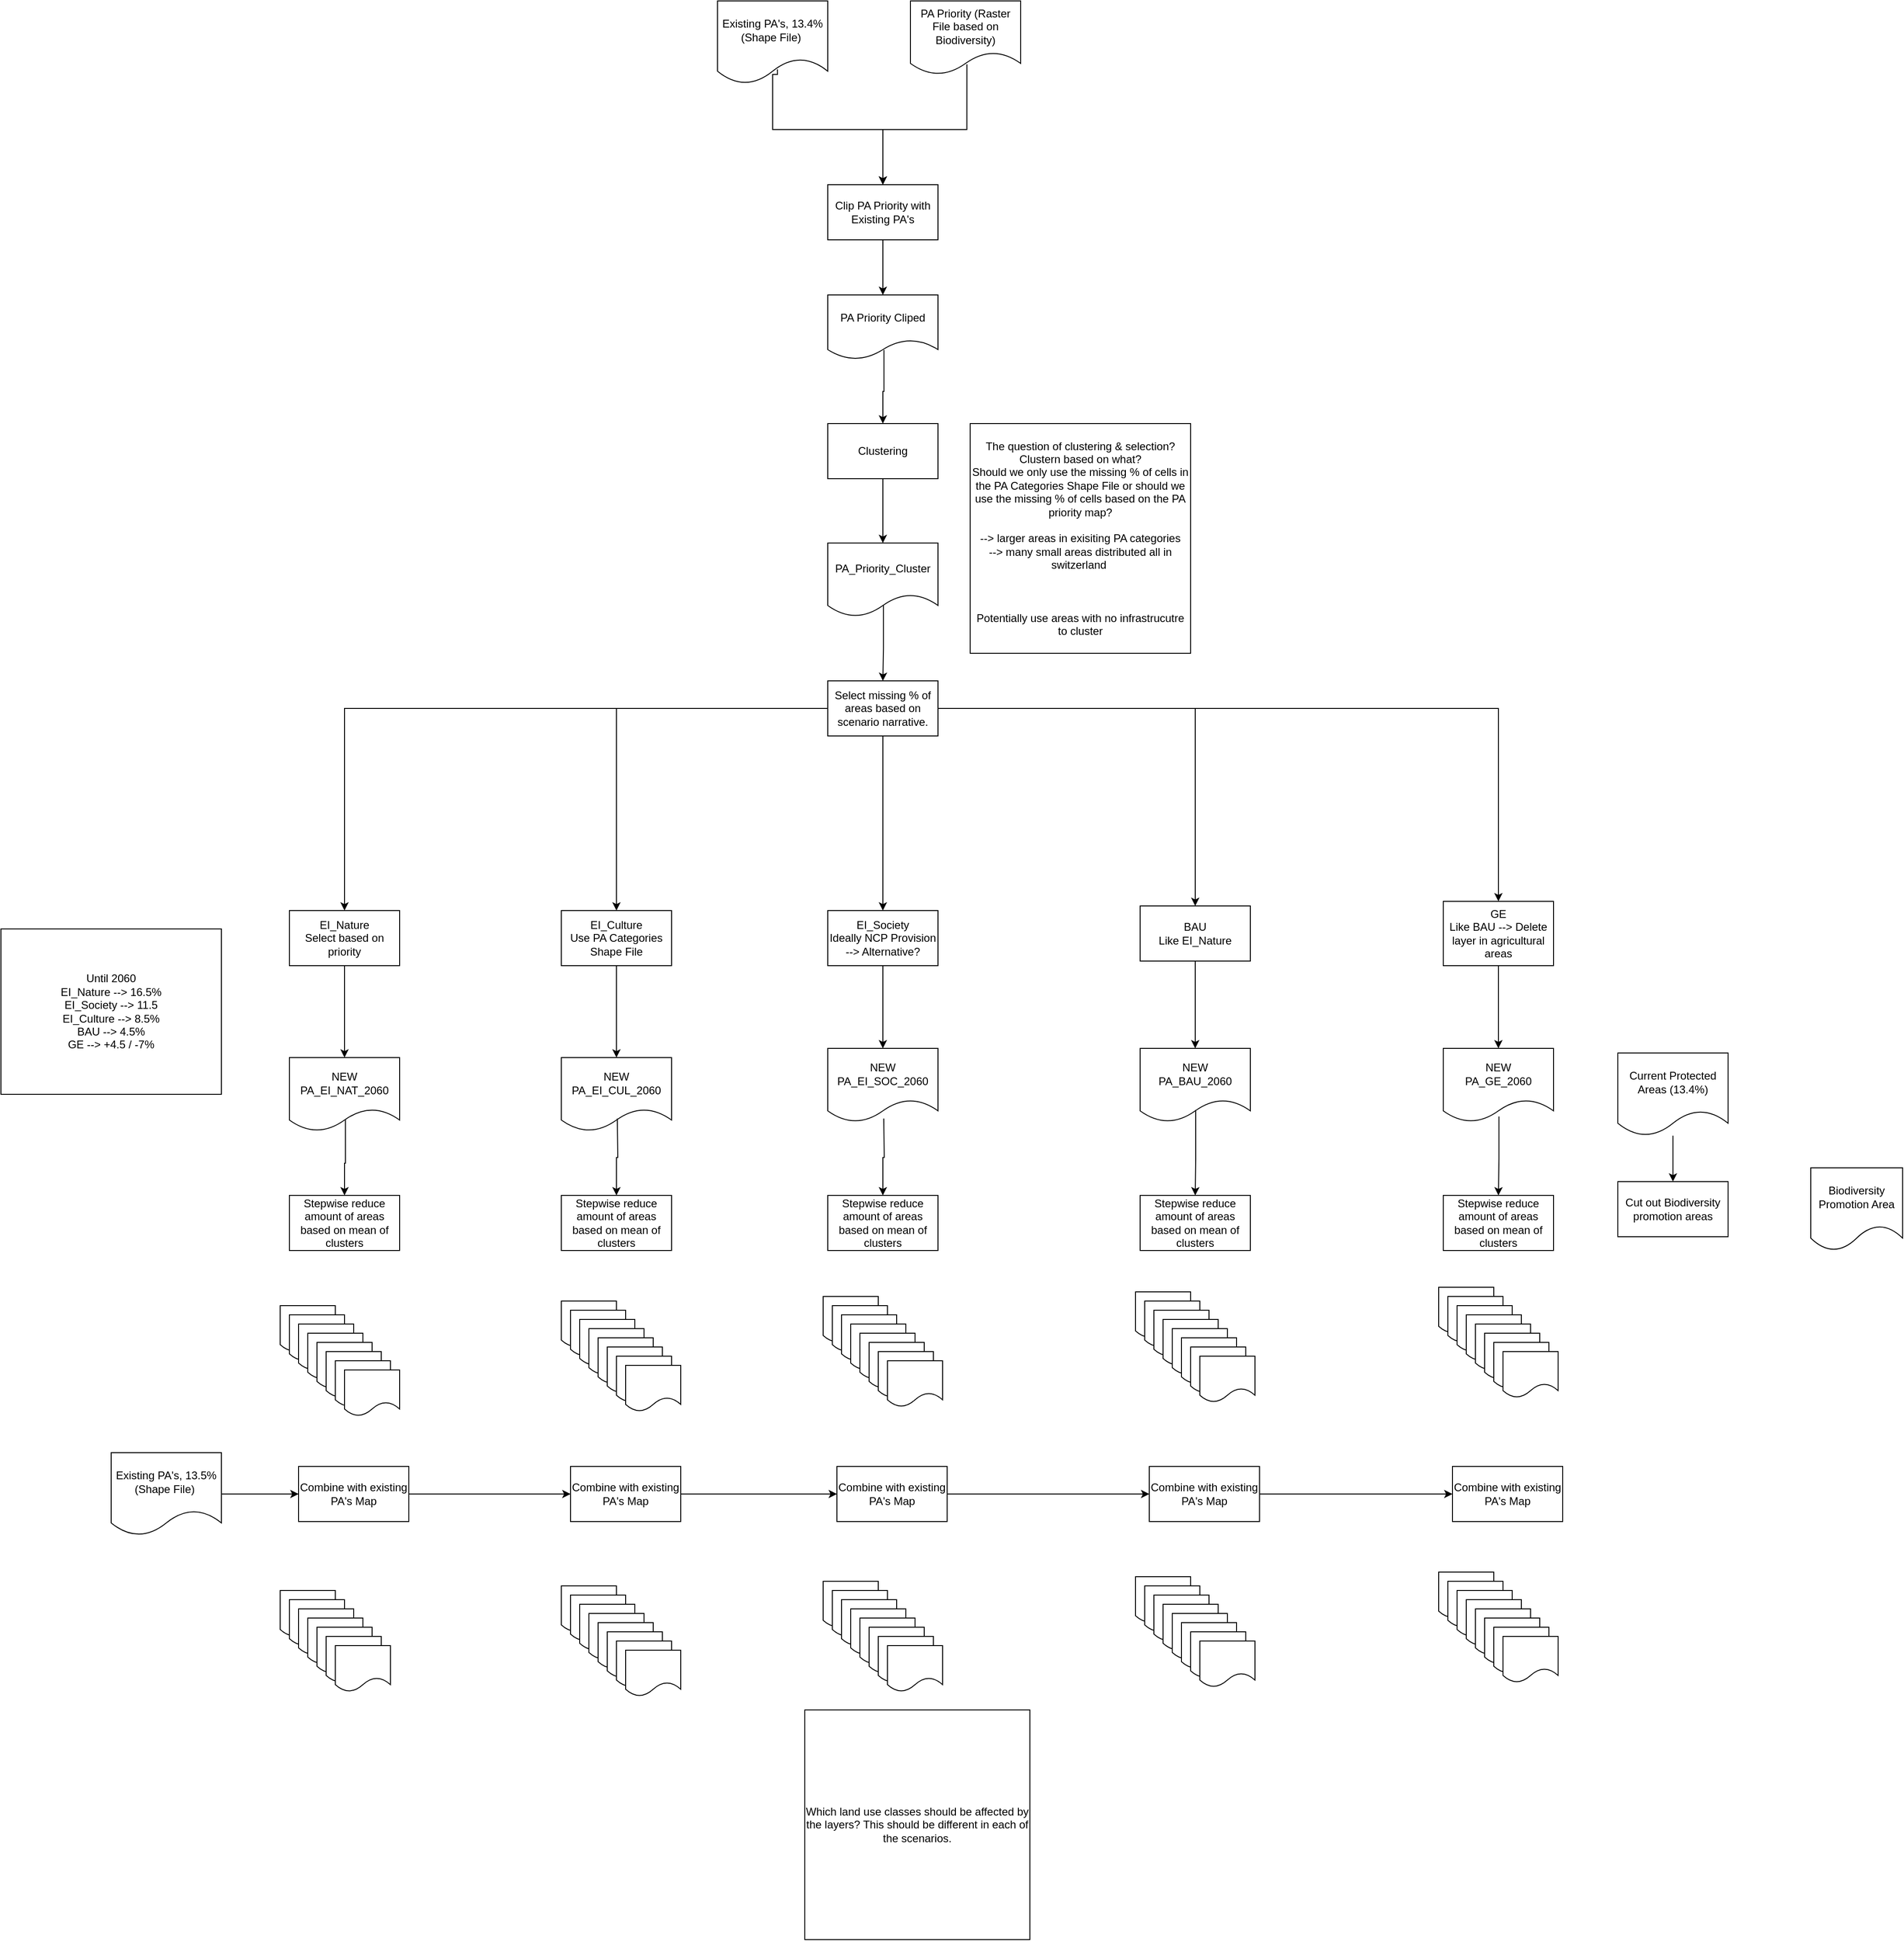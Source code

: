 <mxfile version="20.8.10" type="device"><diagram name="Seite-1" id="sb3g8Ye7472de3rZ67UT"><mxGraphModel dx="1969" dy="2236" grid="1" gridSize="10" guides="1" tooltips="1" connect="1" arrows="1" fold="1" page="1" pageScale="1" pageWidth="827" pageHeight="1169" math="0" shadow="0"><root><mxCell id="0"/><mxCell id="1" parent="0"/><mxCell id="fhzwxdYgVy-Y6eBupr3U-138" value="" style="edgeStyle=orthogonalEdgeStyle;rounded=0;orthogonalLoop=1;jettySize=auto;html=1;exitX=0.508;exitY=0.83;exitDx=0;exitDy=0;exitPerimeter=0;" edge="1" parent="1" source="fhzwxdYgVy-Y6eBupr3U-39" target="fhzwxdYgVy-Y6eBupr3U-137"><mxGeometry relative="1" as="geometry"><mxPoint x="414" y="870" as="sourcePoint"/></mxGeometry></mxCell><mxCell id="fhzwxdYgVy-Y6eBupr3U-39" value="NEW&lt;br&gt;PA_EI_NAT_2060" style="shape=document;whiteSpace=wrap;html=1;boundedLbl=1;" vertex="1" parent="1"><mxGeometry x="354" y="810" width="120" height="80" as="geometry"/></mxCell><mxCell id="fhzwxdYgVy-Y6eBupr3U-64" value="" style="edgeStyle=orthogonalEdgeStyle;rounded=0;orthogonalLoop=1;jettySize=auto;html=1;" edge="1" parent="1" source="fhzwxdYgVy-Y6eBupr3U-62" target="fhzwxdYgVy-Y6eBupr3U-63"><mxGeometry relative="1" as="geometry"/></mxCell><mxCell id="fhzwxdYgVy-Y6eBupr3U-62" value="Current Protected Areas (13.4%)" style="shape=document;whiteSpace=wrap;html=1;boundedLbl=1;" vertex="1" parent="1"><mxGeometry x="1800" y="805" width="120" height="90" as="geometry"/></mxCell><mxCell id="fhzwxdYgVy-Y6eBupr3U-63" value="Cut out Biodiversity promotion areas" style="whiteSpace=wrap;html=1;" vertex="1" parent="1"><mxGeometry x="1800" y="945" width="120" height="60" as="geometry"/></mxCell><mxCell id="fhzwxdYgVy-Y6eBupr3U-65" value="Biodiversity Promotion Area" style="shape=document;whiteSpace=wrap;html=1;boundedLbl=1;" vertex="1" parent="1"><mxGeometry x="2010" y="930" width="100" height="90" as="geometry"/></mxCell><mxCell id="fhzwxdYgVy-Y6eBupr3U-73" value="" style="edgeStyle=orthogonalEdgeStyle;rounded=0;orthogonalLoop=1;jettySize=auto;html=1;exitX=0.544;exitY=0.828;exitDx=0;exitDy=0;exitPerimeter=0;" edge="1" parent="1" source="fhzwxdYgVy-Y6eBupr3U-68" target="fhzwxdYgVy-Y6eBupr3U-72"><mxGeometry relative="1" as="geometry"><Array as="points"><mxPoint x="885" y="-260"/><mxPoint x="880" y="-260"/><mxPoint x="880" y="-200"/><mxPoint x="1000" y="-200"/></Array></mxGeometry></mxCell><mxCell id="fhzwxdYgVy-Y6eBupr3U-68" value="Existing PA's, 13.4%&lt;br&gt;(Shape File)&amp;nbsp;" style="shape=document;whiteSpace=wrap;html=1;boundedLbl=1;" vertex="1" parent="1"><mxGeometry x="820" y="-340" width="120" height="90" as="geometry"/></mxCell><mxCell id="fhzwxdYgVy-Y6eBupr3U-75" value="" style="edgeStyle=orthogonalEdgeStyle;rounded=0;orthogonalLoop=1;jettySize=auto;html=1;entryX=0.5;entryY=0;entryDx=0;entryDy=0;exitX=0.512;exitY=0.863;exitDx=0;exitDy=0;exitPerimeter=0;" edge="1" parent="1" source="fhzwxdYgVy-Y6eBupr3U-69" target="fhzwxdYgVy-Y6eBupr3U-72"><mxGeometry relative="1" as="geometry"><mxPoint x="1090" y="-140" as="targetPoint"/></mxGeometry></mxCell><mxCell id="fhzwxdYgVy-Y6eBupr3U-69" value="PA Priority (Raster File&amp;nbsp;based on Biodiversity)" style="shape=document;whiteSpace=wrap;html=1;boundedLbl=1;" vertex="1" parent="1"><mxGeometry x="1030" y="-340" width="120" height="80" as="geometry"/></mxCell><mxCell id="fhzwxdYgVy-Y6eBupr3U-77" value="" style="edgeStyle=orthogonalEdgeStyle;rounded=0;orthogonalLoop=1;jettySize=auto;html=1;" edge="1" parent="1" source="fhzwxdYgVy-Y6eBupr3U-72" target="fhzwxdYgVy-Y6eBupr3U-76"><mxGeometry relative="1" as="geometry"/></mxCell><mxCell id="fhzwxdYgVy-Y6eBupr3U-72" value="Clip PA Priority with Existing PA's" style="whiteSpace=wrap;html=1;" vertex="1" parent="1"><mxGeometry x="940" y="-140" width="120" height="60" as="geometry"/></mxCell><mxCell id="fhzwxdYgVy-Y6eBupr3U-79" value="" style="edgeStyle=orthogonalEdgeStyle;rounded=0;orthogonalLoop=1;jettySize=auto;html=1;exitX=0.51;exitY=0.856;exitDx=0;exitDy=0;exitPerimeter=0;" edge="1" parent="1" source="fhzwxdYgVy-Y6eBupr3U-76" target="fhzwxdYgVy-Y6eBupr3U-78"><mxGeometry relative="1" as="geometry"/></mxCell><mxCell id="fhzwxdYgVy-Y6eBupr3U-76" value="PA Priority Cliped" style="shape=document;whiteSpace=wrap;html=1;boundedLbl=1;" vertex="1" parent="1"><mxGeometry x="940" y="-20" width="120" height="70" as="geometry"/></mxCell><mxCell id="fhzwxdYgVy-Y6eBupr3U-82" value="" style="edgeStyle=orthogonalEdgeStyle;rounded=0;orthogonalLoop=1;jettySize=auto;html=1;" edge="1" parent="1" source="fhzwxdYgVy-Y6eBupr3U-78" target="fhzwxdYgVy-Y6eBupr3U-81"><mxGeometry relative="1" as="geometry"/></mxCell><mxCell id="fhzwxdYgVy-Y6eBupr3U-78" value="Clustering" style="whiteSpace=wrap;html=1;" vertex="1" parent="1"><mxGeometry x="940" y="120" width="120" height="60" as="geometry"/></mxCell><mxCell id="fhzwxdYgVy-Y6eBupr3U-80" value="The question of clustering &amp;amp; selection?&lt;br&gt;Clustern based on what?&lt;br&gt;Should we only use the missing % of cells in the PA Categories Shape File or should we use the missing % of cells based on the PA priority map?&lt;br&gt;&lt;br&gt;--&amp;gt; larger areas in exisiting PA categories&lt;br&gt;--&amp;gt; many small areas distributed all in switzerland&amp;nbsp;&lt;br&gt;&lt;br&gt;&lt;br&gt;&lt;br&gt;Potentially use areas with no infrastrucutre to cluster" style="whiteSpace=wrap;html=1;" vertex="1" parent="1"><mxGeometry x="1095" y="120" width="240" height="250" as="geometry"/></mxCell><mxCell id="fhzwxdYgVy-Y6eBupr3U-84" value="" style="edgeStyle=orthogonalEdgeStyle;rounded=0;orthogonalLoop=1;jettySize=auto;html=1;exitX=0.505;exitY=0.829;exitDx=0;exitDy=0;exitPerimeter=0;" edge="1" parent="1" source="fhzwxdYgVy-Y6eBupr3U-81" target="fhzwxdYgVy-Y6eBupr3U-83"><mxGeometry relative="1" as="geometry"/></mxCell><mxCell id="fhzwxdYgVy-Y6eBupr3U-81" value="PA_Priority_Cluster" style="shape=document;whiteSpace=wrap;html=1;boundedLbl=1;" vertex="1" parent="1"><mxGeometry x="940" y="250" width="120" height="80" as="geometry"/></mxCell><mxCell id="fhzwxdYgVy-Y6eBupr3U-88" value="" style="edgeStyle=orthogonalEdgeStyle;rounded=0;orthogonalLoop=1;jettySize=auto;html=1;" edge="1" parent="1" source="fhzwxdYgVy-Y6eBupr3U-83" target="fhzwxdYgVy-Y6eBupr3U-87"><mxGeometry relative="1" as="geometry"/></mxCell><mxCell id="fhzwxdYgVy-Y6eBupr3U-90" value="" style="edgeStyle=orthogonalEdgeStyle;rounded=0;orthogonalLoop=1;jettySize=auto;html=1;" edge="1" parent="1" source="fhzwxdYgVy-Y6eBupr3U-83" target="fhzwxdYgVy-Y6eBupr3U-89"><mxGeometry relative="1" as="geometry"/></mxCell><mxCell id="fhzwxdYgVy-Y6eBupr3U-93" style="edgeStyle=orthogonalEdgeStyle;rounded=0;orthogonalLoop=1;jettySize=auto;html=1;exitX=0.5;exitY=1;exitDx=0;exitDy=0;entryX=0.5;entryY=0;entryDx=0;entryDy=0;" edge="1" parent="1" source="fhzwxdYgVy-Y6eBupr3U-83" target="fhzwxdYgVy-Y6eBupr3U-91"><mxGeometry relative="1" as="geometry"/></mxCell><mxCell id="fhzwxdYgVy-Y6eBupr3U-98" style="edgeStyle=orthogonalEdgeStyle;rounded=0;orthogonalLoop=1;jettySize=auto;html=1;exitX=1;exitY=0.5;exitDx=0;exitDy=0;entryX=0.5;entryY=0;entryDx=0;entryDy=0;" edge="1" parent="1" source="fhzwxdYgVy-Y6eBupr3U-83" target="fhzwxdYgVy-Y6eBupr3U-95"><mxGeometry relative="1" as="geometry"/></mxCell><mxCell id="fhzwxdYgVy-Y6eBupr3U-99" style="edgeStyle=orthogonalEdgeStyle;rounded=0;orthogonalLoop=1;jettySize=auto;html=1;exitX=1;exitY=0.5;exitDx=0;exitDy=0;entryX=0.5;entryY=0;entryDx=0;entryDy=0;" edge="1" parent="1" source="fhzwxdYgVy-Y6eBupr3U-83" target="fhzwxdYgVy-Y6eBupr3U-94"><mxGeometry relative="1" as="geometry"/></mxCell><mxCell id="fhzwxdYgVy-Y6eBupr3U-83" value="Select missing % of areas based on scenario narrative." style="whiteSpace=wrap;html=1;" vertex="1" parent="1"><mxGeometry x="940" y="400" width="120" height="60" as="geometry"/></mxCell><mxCell id="fhzwxdYgVy-Y6eBupr3U-85" value="Until 2060&lt;br&gt;EI_Nature --&amp;gt; 16.5%&lt;br&gt;EI_Society --&amp;gt; 11.5&lt;br&gt;EI_Culture --&amp;gt; 8.5%&lt;br&gt;BAU --&amp;gt; 4.5%&lt;br&gt;GE --&amp;gt; +4.5 / -7%" style="whiteSpace=wrap;html=1;" vertex="1" parent="1"><mxGeometry x="40" y="670" width="240" height="180" as="geometry"/></mxCell><mxCell id="fhzwxdYgVy-Y6eBupr3U-105" style="edgeStyle=orthogonalEdgeStyle;rounded=0;orthogonalLoop=1;jettySize=auto;html=1;exitX=0.5;exitY=1;exitDx=0;exitDy=0;" edge="1" parent="1" source="fhzwxdYgVy-Y6eBupr3U-87" target="fhzwxdYgVy-Y6eBupr3U-101"><mxGeometry relative="1" as="geometry"/></mxCell><mxCell id="fhzwxdYgVy-Y6eBupr3U-87" value="EI_Culture&lt;br&gt;Use PA Categories Shape File&lt;br&gt;" style="whiteSpace=wrap;html=1;" vertex="1" parent="1"><mxGeometry x="650" y="650" width="120" height="60" as="geometry"/></mxCell><mxCell id="fhzwxdYgVy-Y6eBupr3U-100" style="edgeStyle=orthogonalEdgeStyle;rounded=0;orthogonalLoop=1;jettySize=auto;html=1;exitX=0.5;exitY=1;exitDx=0;exitDy=0;entryX=0.5;entryY=0;entryDx=0;entryDy=0;" edge="1" parent="1" source="fhzwxdYgVy-Y6eBupr3U-89" target="fhzwxdYgVy-Y6eBupr3U-39"><mxGeometry relative="1" as="geometry"/></mxCell><mxCell id="fhzwxdYgVy-Y6eBupr3U-89" value="EI_Nature&lt;br&gt;Select based on priority" style="whiteSpace=wrap;html=1;" vertex="1" parent="1"><mxGeometry x="354" y="650" width="120" height="60" as="geometry"/></mxCell><mxCell id="fhzwxdYgVy-Y6eBupr3U-106" style="edgeStyle=orthogonalEdgeStyle;rounded=0;orthogonalLoop=1;jettySize=auto;html=1;exitX=0.5;exitY=1;exitDx=0;exitDy=0;entryX=0.5;entryY=0;entryDx=0;entryDy=0;" edge="1" parent="1" source="fhzwxdYgVy-Y6eBupr3U-91" target="fhzwxdYgVy-Y6eBupr3U-102"><mxGeometry relative="1" as="geometry"/></mxCell><mxCell id="fhzwxdYgVy-Y6eBupr3U-91" value="EI_Society&lt;br&gt;Ideally NCP Provision --&amp;gt; Alternative?" style="whiteSpace=wrap;html=1;" vertex="1" parent="1"><mxGeometry x="940" y="650" width="120" height="60" as="geometry"/></mxCell><mxCell id="fhzwxdYgVy-Y6eBupr3U-107" style="edgeStyle=orthogonalEdgeStyle;rounded=0;orthogonalLoop=1;jettySize=auto;html=1;exitX=0.5;exitY=1;exitDx=0;exitDy=0;" edge="1" parent="1" source="fhzwxdYgVy-Y6eBupr3U-94" target="fhzwxdYgVy-Y6eBupr3U-103"><mxGeometry relative="1" as="geometry"/></mxCell><mxCell id="fhzwxdYgVy-Y6eBupr3U-94" value="BAU&lt;br&gt;Like EI_Nature" style="whiteSpace=wrap;html=1;" vertex="1" parent="1"><mxGeometry x="1280" y="645" width="120" height="60" as="geometry"/></mxCell><mxCell id="fhzwxdYgVy-Y6eBupr3U-108" style="edgeStyle=orthogonalEdgeStyle;rounded=0;orthogonalLoop=1;jettySize=auto;html=1;exitX=0.5;exitY=1;exitDx=0;exitDy=0;" edge="1" parent="1" source="fhzwxdYgVy-Y6eBupr3U-95" target="fhzwxdYgVy-Y6eBupr3U-104"><mxGeometry relative="1" as="geometry"/></mxCell><mxCell id="fhzwxdYgVy-Y6eBupr3U-95" value="GE&lt;br&gt;Like BAU --&amp;gt; Delete layer in agricultural areas" style="whiteSpace=wrap;html=1;" vertex="1" parent="1"><mxGeometry x="1610" y="640" width="120" height="70" as="geometry"/></mxCell><mxCell id="fhzwxdYgVy-Y6eBupr3U-101" value="NEW&lt;br&gt;PA_EI_CUL_2060" style="shape=document;whiteSpace=wrap;html=1;boundedLbl=1;" vertex="1" parent="1"><mxGeometry x="650" y="810" width="120" height="80" as="geometry"/></mxCell><mxCell id="fhzwxdYgVy-Y6eBupr3U-102" value="NEW&lt;br&gt;PA_EI_SOC_2060" style="shape=document;whiteSpace=wrap;html=1;boundedLbl=1;" vertex="1" parent="1"><mxGeometry x="940" y="800" width="120" height="80" as="geometry"/></mxCell><mxCell id="fhzwxdYgVy-Y6eBupr3U-103" value="NEW&lt;br&gt;PA_BAU_2060" style="shape=document;whiteSpace=wrap;html=1;boundedLbl=1;" vertex="1" parent="1"><mxGeometry x="1280" y="800" width="120" height="80" as="geometry"/></mxCell><mxCell id="fhzwxdYgVy-Y6eBupr3U-104" value="NEW&lt;br&gt;PA_GE_2060" style="shape=document;whiteSpace=wrap;html=1;boundedLbl=1;" vertex="1" parent="1"><mxGeometry x="1610" y="800" width="120" height="80" as="geometry"/></mxCell><mxCell id="fhzwxdYgVy-Y6eBupr3U-130" value="" style="edgeStyle=orthogonalEdgeStyle;rounded=0;orthogonalLoop=1;jettySize=auto;html=1;" edge="1" parent="1" source="fhzwxdYgVy-Y6eBupr3U-129" target="fhzwxdYgVy-Y6eBupr3U-117"><mxGeometry relative="1" as="geometry"/></mxCell><mxCell id="fhzwxdYgVy-Y6eBupr3U-131" style="edgeStyle=orthogonalEdgeStyle;rounded=0;orthogonalLoop=1;jettySize=auto;html=1;exitX=1;exitY=0.5;exitDx=0;exitDy=0;" edge="1" parent="1" source="fhzwxdYgVy-Y6eBupr3U-129" target="fhzwxdYgVy-Y6eBupr3U-120"><mxGeometry relative="1" as="geometry"/></mxCell><mxCell id="fhzwxdYgVy-Y6eBupr3U-132" style="edgeStyle=orthogonalEdgeStyle;rounded=0;orthogonalLoop=1;jettySize=auto;html=1;exitX=1;exitY=0.5;exitDx=0;exitDy=0;" edge="1" parent="1" source="fhzwxdYgVy-Y6eBupr3U-129" target="fhzwxdYgVy-Y6eBupr3U-122"><mxGeometry relative="1" as="geometry"/></mxCell><mxCell id="fhzwxdYgVy-Y6eBupr3U-133" style="edgeStyle=orthogonalEdgeStyle;rounded=0;orthogonalLoop=1;jettySize=auto;html=1;exitX=1;exitY=0.5;exitDx=0;exitDy=0;entryX=0;entryY=0.5;entryDx=0;entryDy=0;" edge="1" parent="1" source="fhzwxdYgVy-Y6eBupr3U-129" target="fhzwxdYgVy-Y6eBupr3U-123"><mxGeometry relative="1" as="geometry"/></mxCell><mxCell id="fhzwxdYgVy-Y6eBupr3U-134" style="edgeStyle=orthogonalEdgeStyle;rounded=0;orthogonalLoop=1;jettySize=auto;html=1;exitX=1;exitY=0.5;exitDx=0;exitDy=0;" edge="1" parent="1" source="fhzwxdYgVy-Y6eBupr3U-129" target="fhzwxdYgVy-Y6eBupr3U-124"><mxGeometry relative="1" as="geometry"/></mxCell><mxCell id="fhzwxdYgVy-Y6eBupr3U-129" value="Existing PA's, 13.5%&lt;br&gt;(Shape File)&amp;nbsp;" style="shape=document;whiteSpace=wrap;html=1;boundedLbl=1;" vertex="1" parent="1"><mxGeometry x="160" y="1240" width="120" height="90" as="geometry"/></mxCell><mxCell id="fhzwxdYgVy-Y6eBupr3U-117" value="Combine with existing PA's Map" style="whiteSpace=wrap;html=1;" vertex="1" parent="1"><mxGeometry x="364" y="1255" width="120" height="60" as="geometry"/></mxCell><mxCell id="fhzwxdYgVy-Y6eBupr3U-120" value="Combine with existing PA's Map" style="whiteSpace=wrap;html=1;" vertex="1" parent="1"><mxGeometry x="660" y="1255" width="120" height="60" as="geometry"/></mxCell><mxCell id="fhzwxdYgVy-Y6eBupr3U-122" value="Combine with existing PA's Map" style="whiteSpace=wrap;html=1;" vertex="1" parent="1"><mxGeometry x="950" y="1255" width="120" height="60" as="geometry"/></mxCell><mxCell id="fhzwxdYgVy-Y6eBupr3U-123" value="Combine with existing PA's Map" style="whiteSpace=wrap;html=1;" vertex="1" parent="1"><mxGeometry x="1290" y="1255" width="120" height="60" as="geometry"/></mxCell><mxCell id="fhzwxdYgVy-Y6eBupr3U-124" value="Combine with existing PA's Map" style="whiteSpace=wrap;html=1;" vertex="1" parent="1"><mxGeometry x="1620" y="1255" width="120" height="60" as="geometry"/></mxCell><mxCell id="fhzwxdYgVy-Y6eBupr3U-137" value="Stepwise reduce amount of areas based on mean of clusters" style="whiteSpace=wrap;html=1;" vertex="1" parent="1"><mxGeometry x="354" y="960" width="120" height="60" as="geometry"/></mxCell><mxCell id="fhzwxdYgVy-Y6eBupr3U-139" value="" style="edgeStyle=orthogonalEdgeStyle;rounded=0;orthogonalLoop=1;jettySize=auto;html=1;exitX=0.508;exitY=0.83;exitDx=0;exitDy=0;exitPerimeter=0;" edge="1" parent="1" target="fhzwxdYgVy-Y6eBupr3U-140"><mxGeometry relative="1" as="geometry"><mxPoint x="710.96" y="876.4" as="sourcePoint"/></mxGeometry></mxCell><mxCell id="fhzwxdYgVy-Y6eBupr3U-140" value="Stepwise reduce amount of areas based on mean of clusters" style="whiteSpace=wrap;html=1;" vertex="1" parent="1"><mxGeometry x="650" y="960" width="120" height="60" as="geometry"/></mxCell><mxCell id="fhzwxdYgVy-Y6eBupr3U-141" value="" style="edgeStyle=orthogonalEdgeStyle;rounded=0;orthogonalLoop=1;jettySize=auto;html=1;exitX=0.508;exitY=0.83;exitDx=0;exitDy=0;exitPerimeter=0;" edge="1" parent="1" target="fhzwxdYgVy-Y6eBupr3U-142"><mxGeometry relative="1" as="geometry"><mxPoint x="1000.96" y="876.4" as="sourcePoint"/></mxGeometry></mxCell><mxCell id="fhzwxdYgVy-Y6eBupr3U-142" value="Stepwise reduce amount of areas based on mean of clusters" style="whiteSpace=wrap;html=1;" vertex="1" parent="1"><mxGeometry x="940" y="960" width="120" height="60" as="geometry"/></mxCell><mxCell id="fhzwxdYgVy-Y6eBupr3U-143" value="" style="edgeStyle=orthogonalEdgeStyle;rounded=0;orthogonalLoop=1;jettySize=auto;html=1;exitX=0.504;exitY=0.837;exitDx=0;exitDy=0;exitPerimeter=0;" edge="1" parent="1" target="fhzwxdYgVy-Y6eBupr3U-144" source="fhzwxdYgVy-Y6eBupr3U-103"><mxGeometry relative="1" as="geometry"><mxPoint x="1340.96" y="876.4" as="sourcePoint"/></mxGeometry></mxCell><mxCell id="fhzwxdYgVy-Y6eBupr3U-144" value="Stepwise reduce amount of areas based on mean of clusters" style="whiteSpace=wrap;html=1;" vertex="1" parent="1"><mxGeometry x="1280" y="960" width="120" height="60" as="geometry"/></mxCell><mxCell id="fhzwxdYgVy-Y6eBupr3U-145" value="" style="edgeStyle=orthogonalEdgeStyle;rounded=0;orthogonalLoop=1;jettySize=auto;html=1;exitX=0.505;exitY=0.927;exitDx=0;exitDy=0;exitPerimeter=0;" edge="1" parent="1" target="fhzwxdYgVy-Y6eBupr3U-146" source="fhzwxdYgVy-Y6eBupr3U-104"><mxGeometry relative="1" as="geometry"><mxPoint x="1670.96" y="876.4" as="sourcePoint"/></mxGeometry></mxCell><mxCell id="fhzwxdYgVy-Y6eBupr3U-146" value="Stepwise reduce amount of areas based on mean of clusters" style="whiteSpace=wrap;html=1;" vertex="1" parent="1"><mxGeometry x="1610" y="960" width="120" height="60" as="geometry"/></mxCell><mxCell id="fhzwxdYgVy-Y6eBupr3U-153" value="" style="shape=document;whiteSpace=wrap;html=1;boundedLbl=1;" vertex="1" parent="1"><mxGeometry x="344" y="1080" width="60" height="50" as="geometry"/></mxCell><mxCell id="fhzwxdYgVy-Y6eBupr3U-154" value="" style="shape=document;whiteSpace=wrap;html=1;boundedLbl=1;" vertex="1" parent="1"><mxGeometry x="354" y="1090" width="60" height="50" as="geometry"/></mxCell><mxCell id="fhzwxdYgVy-Y6eBupr3U-155" value="" style="shape=document;whiteSpace=wrap;html=1;boundedLbl=1;" vertex="1" parent="1"><mxGeometry x="364" y="1100" width="60" height="50" as="geometry"/></mxCell><mxCell id="fhzwxdYgVy-Y6eBupr3U-156" value="" style="shape=document;whiteSpace=wrap;html=1;boundedLbl=1;" vertex="1" parent="1"><mxGeometry x="374" y="1110" width="60" height="50" as="geometry"/></mxCell><mxCell id="fhzwxdYgVy-Y6eBupr3U-157" value="" style="shape=document;whiteSpace=wrap;html=1;boundedLbl=1;" vertex="1" parent="1"><mxGeometry x="384" y="1120" width="60" height="50" as="geometry"/></mxCell><mxCell id="fhzwxdYgVy-Y6eBupr3U-158" value="" style="shape=document;whiteSpace=wrap;html=1;boundedLbl=1;" vertex="1" parent="1"><mxGeometry x="394" y="1130" width="60" height="50" as="geometry"/></mxCell><mxCell id="fhzwxdYgVy-Y6eBupr3U-159" value="" style="shape=document;whiteSpace=wrap;html=1;boundedLbl=1;" vertex="1" parent="1"><mxGeometry x="404" y="1140" width="60" height="50" as="geometry"/></mxCell><mxCell id="fhzwxdYgVy-Y6eBupr3U-160" value="" style="shape=document;whiteSpace=wrap;html=1;boundedLbl=1;" vertex="1" parent="1"><mxGeometry x="414" y="1150" width="60" height="50" as="geometry"/></mxCell><mxCell id="fhzwxdYgVy-Y6eBupr3U-161" value="" style="shape=document;whiteSpace=wrap;html=1;boundedLbl=1;" vertex="1" parent="1"><mxGeometry x="650" y="1075" width="60" height="50" as="geometry"/></mxCell><mxCell id="fhzwxdYgVy-Y6eBupr3U-162" value="" style="shape=document;whiteSpace=wrap;html=1;boundedLbl=1;" vertex="1" parent="1"><mxGeometry x="660" y="1085" width="60" height="50" as="geometry"/></mxCell><mxCell id="fhzwxdYgVy-Y6eBupr3U-163" value="" style="shape=document;whiteSpace=wrap;html=1;boundedLbl=1;" vertex="1" parent="1"><mxGeometry x="670" y="1095" width="60" height="50" as="geometry"/></mxCell><mxCell id="fhzwxdYgVy-Y6eBupr3U-164" value="" style="shape=document;whiteSpace=wrap;html=1;boundedLbl=1;" vertex="1" parent="1"><mxGeometry x="680" y="1105" width="60" height="50" as="geometry"/></mxCell><mxCell id="fhzwxdYgVy-Y6eBupr3U-165" value="" style="shape=document;whiteSpace=wrap;html=1;boundedLbl=1;" vertex="1" parent="1"><mxGeometry x="690" y="1115" width="60" height="50" as="geometry"/></mxCell><mxCell id="fhzwxdYgVy-Y6eBupr3U-166" value="" style="shape=document;whiteSpace=wrap;html=1;boundedLbl=1;" vertex="1" parent="1"><mxGeometry x="700" y="1125" width="60" height="50" as="geometry"/></mxCell><mxCell id="fhzwxdYgVy-Y6eBupr3U-167" value="" style="shape=document;whiteSpace=wrap;html=1;boundedLbl=1;" vertex="1" parent="1"><mxGeometry x="710" y="1135" width="60" height="50" as="geometry"/></mxCell><mxCell id="fhzwxdYgVy-Y6eBupr3U-168" value="" style="shape=document;whiteSpace=wrap;html=1;boundedLbl=1;" vertex="1" parent="1"><mxGeometry x="720" y="1145" width="60" height="50" as="geometry"/></mxCell><mxCell id="fhzwxdYgVy-Y6eBupr3U-169" value="" style="shape=document;whiteSpace=wrap;html=1;boundedLbl=1;" vertex="1" parent="1"><mxGeometry x="935" y="1070" width="60" height="50" as="geometry"/></mxCell><mxCell id="fhzwxdYgVy-Y6eBupr3U-170" value="" style="shape=document;whiteSpace=wrap;html=1;boundedLbl=1;" vertex="1" parent="1"><mxGeometry x="945" y="1080" width="60" height="50" as="geometry"/></mxCell><mxCell id="fhzwxdYgVy-Y6eBupr3U-171" value="" style="shape=document;whiteSpace=wrap;html=1;boundedLbl=1;" vertex="1" parent="1"><mxGeometry x="955" y="1090" width="60" height="50" as="geometry"/></mxCell><mxCell id="fhzwxdYgVy-Y6eBupr3U-172" value="" style="shape=document;whiteSpace=wrap;html=1;boundedLbl=1;" vertex="1" parent="1"><mxGeometry x="965" y="1100" width="60" height="50" as="geometry"/></mxCell><mxCell id="fhzwxdYgVy-Y6eBupr3U-173" value="" style="shape=document;whiteSpace=wrap;html=1;boundedLbl=1;" vertex="1" parent="1"><mxGeometry x="975" y="1110" width="60" height="50" as="geometry"/></mxCell><mxCell id="fhzwxdYgVy-Y6eBupr3U-174" value="" style="shape=document;whiteSpace=wrap;html=1;boundedLbl=1;" vertex="1" parent="1"><mxGeometry x="985" y="1120" width="60" height="50" as="geometry"/></mxCell><mxCell id="fhzwxdYgVy-Y6eBupr3U-175" value="" style="shape=document;whiteSpace=wrap;html=1;boundedLbl=1;" vertex="1" parent="1"><mxGeometry x="995" y="1130" width="60" height="50" as="geometry"/></mxCell><mxCell id="fhzwxdYgVy-Y6eBupr3U-176" value="" style="shape=document;whiteSpace=wrap;html=1;boundedLbl=1;" vertex="1" parent="1"><mxGeometry x="1005" y="1140" width="60" height="50" as="geometry"/></mxCell><mxCell id="fhzwxdYgVy-Y6eBupr3U-185" value="" style="shape=document;whiteSpace=wrap;html=1;boundedLbl=1;" vertex="1" parent="1"><mxGeometry x="1275" y="1065" width="60" height="50" as="geometry"/></mxCell><mxCell id="fhzwxdYgVy-Y6eBupr3U-186" value="" style="shape=document;whiteSpace=wrap;html=1;boundedLbl=1;" vertex="1" parent="1"><mxGeometry x="1285" y="1075" width="60" height="50" as="geometry"/></mxCell><mxCell id="fhzwxdYgVy-Y6eBupr3U-187" value="" style="shape=document;whiteSpace=wrap;html=1;boundedLbl=1;" vertex="1" parent="1"><mxGeometry x="1295" y="1085" width="60" height="50" as="geometry"/></mxCell><mxCell id="fhzwxdYgVy-Y6eBupr3U-188" value="" style="shape=document;whiteSpace=wrap;html=1;boundedLbl=1;" vertex="1" parent="1"><mxGeometry x="1305" y="1095" width="60" height="50" as="geometry"/></mxCell><mxCell id="fhzwxdYgVy-Y6eBupr3U-189" value="" style="shape=document;whiteSpace=wrap;html=1;boundedLbl=1;" vertex="1" parent="1"><mxGeometry x="1315" y="1105" width="60" height="50" as="geometry"/></mxCell><mxCell id="fhzwxdYgVy-Y6eBupr3U-190" value="" style="shape=document;whiteSpace=wrap;html=1;boundedLbl=1;" vertex="1" parent="1"><mxGeometry x="1325" y="1115" width="60" height="50" as="geometry"/></mxCell><mxCell id="fhzwxdYgVy-Y6eBupr3U-191" value="" style="shape=document;whiteSpace=wrap;html=1;boundedLbl=1;" vertex="1" parent="1"><mxGeometry x="1335" y="1125" width="60" height="50" as="geometry"/></mxCell><mxCell id="fhzwxdYgVy-Y6eBupr3U-192" value="" style="shape=document;whiteSpace=wrap;html=1;boundedLbl=1;" vertex="1" parent="1"><mxGeometry x="1345" y="1135" width="60" height="50" as="geometry"/></mxCell><mxCell id="fhzwxdYgVy-Y6eBupr3U-193" value="" style="shape=document;whiteSpace=wrap;html=1;boundedLbl=1;" vertex="1" parent="1"><mxGeometry x="1605" y="1060" width="60" height="50" as="geometry"/></mxCell><mxCell id="fhzwxdYgVy-Y6eBupr3U-194" value="" style="shape=document;whiteSpace=wrap;html=1;boundedLbl=1;" vertex="1" parent="1"><mxGeometry x="1615" y="1070" width="60" height="50" as="geometry"/></mxCell><mxCell id="fhzwxdYgVy-Y6eBupr3U-195" value="" style="shape=document;whiteSpace=wrap;html=1;boundedLbl=1;" vertex="1" parent="1"><mxGeometry x="1625" y="1080" width="60" height="50" as="geometry"/></mxCell><mxCell id="fhzwxdYgVy-Y6eBupr3U-196" value="" style="shape=document;whiteSpace=wrap;html=1;boundedLbl=1;" vertex="1" parent="1"><mxGeometry x="1635" y="1090" width="60" height="50" as="geometry"/></mxCell><mxCell id="fhzwxdYgVy-Y6eBupr3U-197" value="" style="shape=document;whiteSpace=wrap;html=1;boundedLbl=1;" vertex="1" parent="1"><mxGeometry x="1645" y="1100" width="60" height="50" as="geometry"/></mxCell><mxCell id="fhzwxdYgVy-Y6eBupr3U-198" value="" style="shape=document;whiteSpace=wrap;html=1;boundedLbl=1;" vertex="1" parent="1"><mxGeometry x="1655" y="1110" width="60" height="50" as="geometry"/></mxCell><mxCell id="fhzwxdYgVy-Y6eBupr3U-199" value="" style="shape=document;whiteSpace=wrap;html=1;boundedLbl=1;" vertex="1" parent="1"><mxGeometry x="1665" y="1120" width="60" height="50" as="geometry"/></mxCell><mxCell id="fhzwxdYgVy-Y6eBupr3U-200" value="" style="shape=document;whiteSpace=wrap;html=1;boundedLbl=1;" vertex="1" parent="1"><mxGeometry x="1675" y="1130" width="60" height="50" as="geometry"/></mxCell><mxCell id="fhzwxdYgVy-Y6eBupr3U-201" value="" style="shape=document;whiteSpace=wrap;html=1;boundedLbl=1;" vertex="1" parent="1"><mxGeometry x="344" y="1390" width="60" height="50" as="geometry"/></mxCell><mxCell id="fhzwxdYgVy-Y6eBupr3U-202" value="" style="shape=document;whiteSpace=wrap;html=1;boundedLbl=1;" vertex="1" parent="1"><mxGeometry x="354" y="1400" width="60" height="50" as="geometry"/></mxCell><mxCell id="fhzwxdYgVy-Y6eBupr3U-203" value="" style="shape=document;whiteSpace=wrap;html=1;boundedLbl=1;" vertex="1" parent="1"><mxGeometry x="364" y="1410" width="60" height="50" as="geometry"/></mxCell><mxCell id="fhzwxdYgVy-Y6eBupr3U-204" value="" style="shape=document;whiteSpace=wrap;html=1;boundedLbl=1;" vertex="1" parent="1"><mxGeometry x="374" y="1420" width="60" height="50" as="geometry"/></mxCell><mxCell id="fhzwxdYgVy-Y6eBupr3U-205" value="" style="shape=document;whiteSpace=wrap;html=1;boundedLbl=1;" vertex="1" parent="1"><mxGeometry x="384" y="1430" width="60" height="50" as="geometry"/></mxCell><mxCell id="fhzwxdYgVy-Y6eBupr3U-206" value="" style="shape=document;whiteSpace=wrap;html=1;boundedLbl=1;" vertex="1" parent="1"><mxGeometry x="394" y="1440" width="60" height="50" as="geometry"/></mxCell><mxCell id="fhzwxdYgVy-Y6eBupr3U-207" value="" style="shape=document;whiteSpace=wrap;html=1;boundedLbl=1;" vertex="1" parent="1"><mxGeometry x="404" y="1450" width="60" height="50" as="geometry"/></mxCell><mxCell id="fhzwxdYgVy-Y6eBupr3U-208" value="" style="shape=document;whiteSpace=wrap;html=1;boundedLbl=1;" vertex="1" parent="1"><mxGeometry x="650" y="1385" width="60" height="50" as="geometry"/></mxCell><mxCell id="fhzwxdYgVy-Y6eBupr3U-209" value="" style="shape=document;whiteSpace=wrap;html=1;boundedLbl=1;" vertex="1" parent="1"><mxGeometry x="660" y="1395" width="60" height="50" as="geometry"/></mxCell><mxCell id="fhzwxdYgVy-Y6eBupr3U-210" value="" style="shape=document;whiteSpace=wrap;html=1;boundedLbl=1;" vertex="1" parent="1"><mxGeometry x="670" y="1405" width="60" height="50" as="geometry"/></mxCell><mxCell id="fhzwxdYgVy-Y6eBupr3U-211" value="" style="shape=document;whiteSpace=wrap;html=1;boundedLbl=1;" vertex="1" parent="1"><mxGeometry x="680" y="1415" width="60" height="50" as="geometry"/></mxCell><mxCell id="fhzwxdYgVy-Y6eBupr3U-212" value="" style="shape=document;whiteSpace=wrap;html=1;boundedLbl=1;" vertex="1" parent="1"><mxGeometry x="690" y="1425" width="60" height="50" as="geometry"/></mxCell><mxCell id="fhzwxdYgVy-Y6eBupr3U-213" value="" style="shape=document;whiteSpace=wrap;html=1;boundedLbl=1;" vertex="1" parent="1"><mxGeometry x="700" y="1435" width="60" height="50" as="geometry"/></mxCell><mxCell id="fhzwxdYgVy-Y6eBupr3U-214" value="" style="shape=document;whiteSpace=wrap;html=1;boundedLbl=1;" vertex="1" parent="1"><mxGeometry x="710" y="1445" width="60" height="50" as="geometry"/></mxCell><mxCell id="fhzwxdYgVy-Y6eBupr3U-215" value="" style="shape=document;whiteSpace=wrap;html=1;boundedLbl=1;" vertex="1" parent="1"><mxGeometry x="720" y="1455" width="60" height="50" as="geometry"/></mxCell><mxCell id="fhzwxdYgVy-Y6eBupr3U-216" value="" style="shape=document;whiteSpace=wrap;html=1;boundedLbl=1;" vertex="1" parent="1"><mxGeometry x="935" y="1380" width="60" height="50" as="geometry"/></mxCell><mxCell id="fhzwxdYgVy-Y6eBupr3U-217" value="" style="shape=document;whiteSpace=wrap;html=1;boundedLbl=1;" vertex="1" parent="1"><mxGeometry x="945" y="1390" width="60" height="50" as="geometry"/></mxCell><mxCell id="fhzwxdYgVy-Y6eBupr3U-218" value="" style="shape=document;whiteSpace=wrap;html=1;boundedLbl=1;" vertex="1" parent="1"><mxGeometry x="955" y="1400" width="60" height="50" as="geometry"/></mxCell><mxCell id="fhzwxdYgVy-Y6eBupr3U-219" value="" style="shape=document;whiteSpace=wrap;html=1;boundedLbl=1;" vertex="1" parent="1"><mxGeometry x="965" y="1410" width="60" height="50" as="geometry"/></mxCell><mxCell id="fhzwxdYgVy-Y6eBupr3U-220" value="" style="shape=document;whiteSpace=wrap;html=1;boundedLbl=1;" vertex="1" parent="1"><mxGeometry x="975" y="1420" width="60" height="50" as="geometry"/></mxCell><mxCell id="fhzwxdYgVy-Y6eBupr3U-221" value="" style="shape=document;whiteSpace=wrap;html=1;boundedLbl=1;" vertex="1" parent="1"><mxGeometry x="985" y="1430" width="60" height="50" as="geometry"/></mxCell><mxCell id="fhzwxdYgVy-Y6eBupr3U-222" value="" style="shape=document;whiteSpace=wrap;html=1;boundedLbl=1;" vertex="1" parent="1"><mxGeometry x="995" y="1440" width="60" height="50" as="geometry"/></mxCell><mxCell id="fhzwxdYgVy-Y6eBupr3U-223" value="" style="shape=document;whiteSpace=wrap;html=1;boundedLbl=1;" vertex="1" parent="1"><mxGeometry x="1005" y="1450" width="60" height="50" as="geometry"/></mxCell><mxCell id="fhzwxdYgVy-Y6eBupr3U-224" value="" style="shape=document;whiteSpace=wrap;html=1;boundedLbl=1;" vertex="1" parent="1"><mxGeometry x="1275" y="1375" width="60" height="50" as="geometry"/></mxCell><mxCell id="fhzwxdYgVy-Y6eBupr3U-225" value="" style="shape=document;whiteSpace=wrap;html=1;boundedLbl=1;" vertex="1" parent="1"><mxGeometry x="1285" y="1385" width="60" height="50" as="geometry"/></mxCell><mxCell id="fhzwxdYgVy-Y6eBupr3U-226" value="" style="shape=document;whiteSpace=wrap;html=1;boundedLbl=1;" vertex="1" parent="1"><mxGeometry x="1295" y="1395" width="60" height="50" as="geometry"/></mxCell><mxCell id="fhzwxdYgVy-Y6eBupr3U-227" value="" style="shape=document;whiteSpace=wrap;html=1;boundedLbl=1;" vertex="1" parent="1"><mxGeometry x="1305" y="1405" width="60" height="50" as="geometry"/></mxCell><mxCell id="fhzwxdYgVy-Y6eBupr3U-228" value="" style="shape=document;whiteSpace=wrap;html=1;boundedLbl=1;" vertex="1" parent="1"><mxGeometry x="1315" y="1415" width="60" height="50" as="geometry"/></mxCell><mxCell id="fhzwxdYgVy-Y6eBupr3U-229" value="" style="shape=document;whiteSpace=wrap;html=1;boundedLbl=1;" vertex="1" parent="1"><mxGeometry x="1325" y="1425" width="60" height="50" as="geometry"/></mxCell><mxCell id="fhzwxdYgVy-Y6eBupr3U-230" value="" style="shape=document;whiteSpace=wrap;html=1;boundedLbl=1;" vertex="1" parent="1"><mxGeometry x="1335" y="1435" width="60" height="50" as="geometry"/></mxCell><mxCell id="fhzwxdYgVy-Y6eBupr3U-231" value="" style="shape=document;whiteSpace=wrap;html=1;boundedLbl=1;" vertex="1" parent="1"><mxGeometry x="1345" y="1445" width="60" height="50" as="geometry"/></mxCell><mxCell id="fhzwxdYgVy-Y6eBupr3U-232" value="" style="shape=document;whiteSpace=wrap;html=1;boundedLbl=1;" vertex="1" parent="1"><mxGeometry x="1605" y="1370" width="60" height="50" as="geometry"/></mxCell><mxCell id="fhzwxdYgVy-Y6eBupr3U-233" value="" style="shape=document;whiteSpace=wrap;html=1;boundedLbl=1;" vertex="1" parent="1"><mxGeometry x="1615" y="1380" width="60" height="50" as="geometry"/></mxCell><mxCell id="fhzwxdYgVy-Y6eBupr3U-234" value="" style="shape=document;whiteSpace=wrap;html=1;boundedLbl=1;" vertex="1" parent="1"><mxGeometry x="1625" y="1390" width="60" height="50" as="geometry"/></mxCell><mxCell id="fhzwxdYgVy-Y6eBupr3U-235" value="" style="shape=document;whiteSpace=wrap;html=1;boundedLbl=1;" vertex="1" parent="1"><mxGeometry x="1635" y="1400" width="60" height="50" as="geometry"/></mxCell><mxCell id="fhzwxdYgVy-Y6eBupr3U-236" value="" style="shape=document;whiteSpace=wrap;html=1;boundedLbl=1;" vertex="1" parent="1"><mxGeometry x="1645" y="1410" width="60" height="50" as="geometry"/></mxCell><mxCell id="fhzwxdYgVy-Y6eBupr3U-237" value="" style="shape=document;whiteSpace=wrap;html=1;boundedLbl=1;" vertex="1" parent="1"><mxGeometry x="1655" y="1420" width="60" height="50" as="geometry"/></mxCell><mxCell id="fhzwxdYgVy-Y6eBupr3U-238" value="" style="shape=document;whiteSpace=wrap;html=1;boundedLbl=1;" vertex="1" parent="1"><mxGeometry x="1665" y="1430" width="60" height="50" as="geometry"/></mxCell><mxCell id="fhzwxdYgVy-Y6eBupr3U-239" value="" style="shape=document;whiteSpace=wrap;html=1;boundedLbl=1;" vertex="1" parent="1"><mxGeometry x="1675" y="1440" width="60" height="50" as="geometry"/></mxCell><mxCell id="fhzwxdYgVy-Y6eBupr3U-240" value="Which land use classes should be affected by the layers? This should be different in each of the scenarios." style="whiteSpace=wrap;html=1;" vertex="1" parent="1"><mxGeometry x="915" y="1520" width="245" height="250" as="geometry"/></mxCell></root></mxGraphModel></diagram></mxfile>
